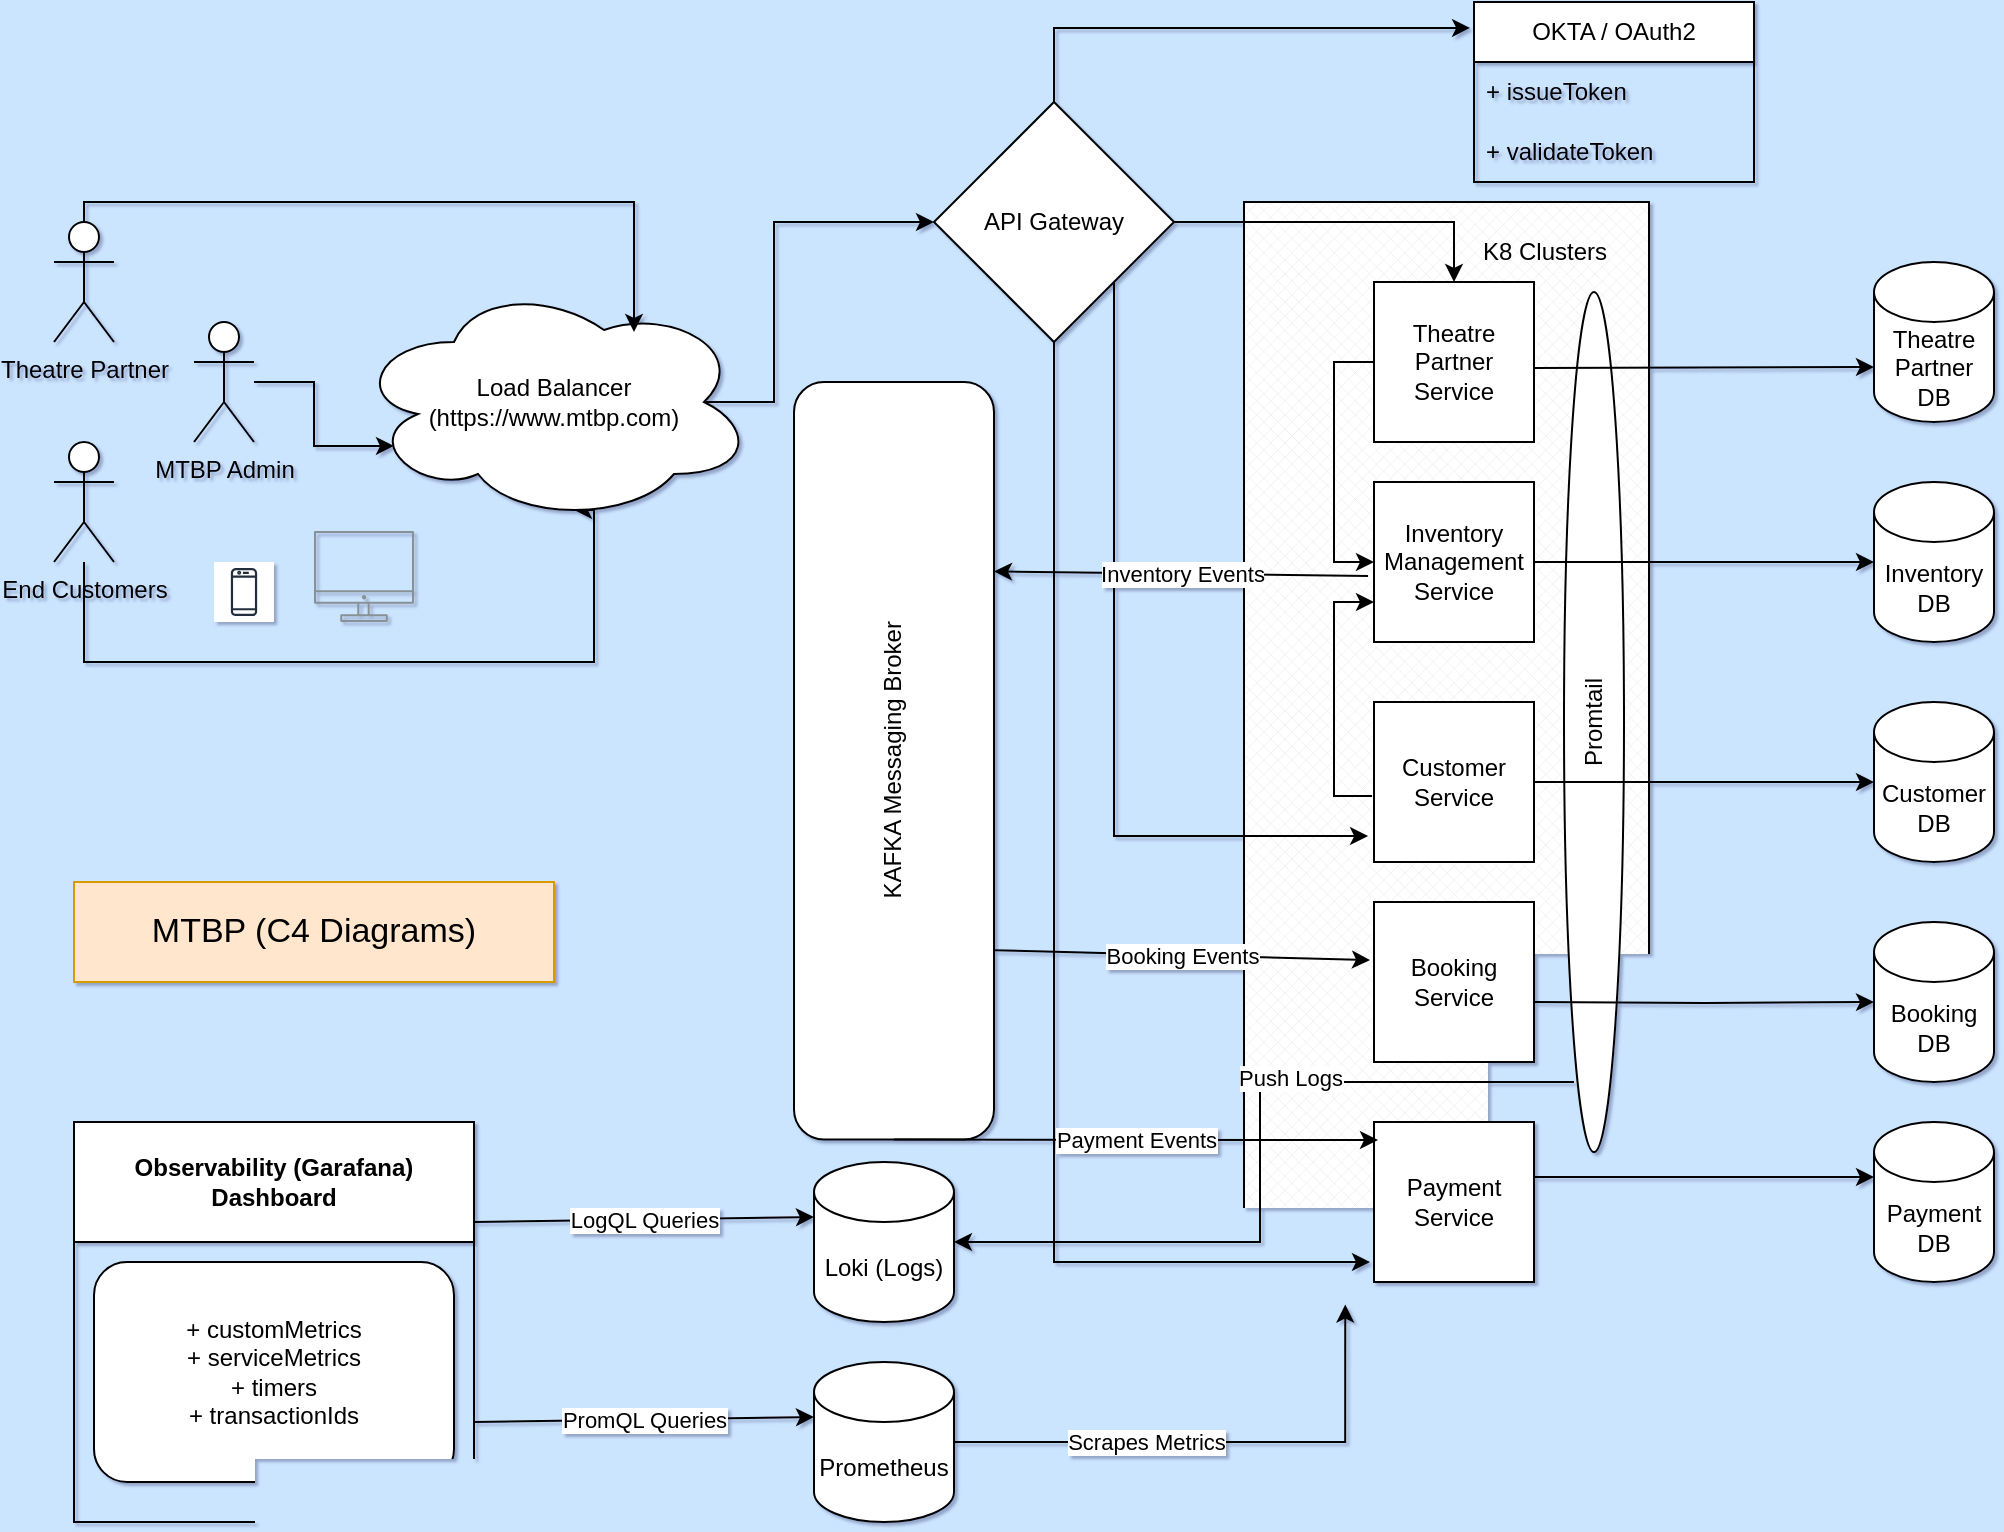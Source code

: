 <mxfile version="28.2.5">
  <diagram name="Page-1" id="yCBKYaUJWDn6f53kFqqb">
    <mxGraphModel dx="1183" dy="1863" grid="1" gridSize="10" guides="1" tooltips="1" connect="1" arrows="1" fold="1" page="1" pageScale="1" pageWidth="850" pageHeight="1100" background="#CCE5FF" math="0" shadow="1">
      <root>
        <mxCell id="0" />
        <mxCell id="1" parent="0" />
        <mxCell id="WtgfUQuhIOFnasMFCNpU-2" value="" style="verticalLabelPosition=bottom;verticalAlign=top;html=1;shape=mxgraph.basic.patternFillRect;fillStyle=diagGrid;step=5;fillStrokeWidth=0.2;fillStrokeColor=#dddddd;rotation=-90;" vertex="1" parent="1">
          <mxGeometry x="450.63" y="204.38" width="551.25" height="202.5" as="geometry" />
        </mxCell>
        <mxCell id="Q69FnzAZ6aBtYkdbK8p3-1" value="Theatre Partner" style="shape=umlActor;verticalLabelPosition=bottom;verticalAlign=top;html=1;outlineConnect=0;" parent="1" vertex="1">
          <mxGeometry x="30" y="40" width="30" height="60" as="geometry" />
        </mxCell>
        <mxCell id="Q69FnzAZ6aBtYkdbK8p3-14" style="edgeStyle=orthogonalEdgeStyle;rounded=0;orthogonalLoop=1;jettySize=auto;html=1;entryX=0.55;entryY=0.95;entryDx=0;entryDy=0;entryPerimeter=0;" parent="1" source="Q69FnzAZ6aBtYkdbK8p3-2" target="Q69FnzAZ6aBtYkdbK8p3-9" edge="1">
          <mxGeometry relative="1" as="geometry">
            <mxPoint x="270" y="210" as="targetPoint" />
            <Array as="points">
              <mxPoint x="45" y="260" />
              <mxPoint x="300" y="260" />
            </Array>
          </mxGeometry>
        </mxCell>
        <mxCell id="Q69FnzAZ6aBtYkdbK8p3-2" value="End Customers" style="shape=umlActor;verticalLabelPosition=bottom;verticalAlign=top;html=1;outlineConnect=0;" parent="1" vertex="1">
          <mxGeometry x="30" y="150" width="30" height="60" as="geometry" />
        </mxCell>
        <mxCell id="Q69FnzAZ6aBtYkdbK8p3-12" style="edgeStyle=orthogonalEdgeStyle;rounded=0;orthogonalLoop=1;jettySize=auto;html=1;entryX=0.1;entryY=0.683;entryDx=0;entryDy=0;entryPerimeter=0;" parent="1" source="Q69FnzAZ6aBtYkdbK8p3-7" target="Q69FnzAZ6aBtYkdbK8p3-9" edge="1">
          <mxGeometry relative="1" as="geometry">
            <Array as="points">
              <mxPoint x="160" y="120" />
              <mxPoint x="160" y="152" />
            </Array>
          </mxGeometry>
        </mxCell>
        <mxCell id="Q69FnzAZ6aBtYkdbK8p3-7" value="MTBP Admin" style="shape=umlActor;verticalLabelPosition=bottom;verticalAlign=top;html=1;outlineConnect=0;" parent="1" vertex="1">
          <mxGeometry x="100" y="90" width="30" height="60" as="geometry" />
        </mxCell>
        <mxCell id="Q69FnzAZ6aBtYkdbK8p3-16" value="" style="edgeStyle=orthogonalEdgeStyle;rounded=0;orthogonalLoop=1;jettySize=auto;html=1;exitX=0.875;exitY=0.5;exitDx=0;exitDy=0;exitPerimeter=0;entryX=0;entryY=0.5;entryDx=0;entryDy=0;" parent="1" source="Q69FnzAZ6aBtYkdbK8p3-9" target="Q69FnzAZ6aBtYkdbK8p3-10" edge="1">
          <mxGeometry relative="1" as="geometry">
            <Array as="points">
              <mxPoint x="390" y="130" />
              <mxPoint x="390" y="40" />
            </Array>
          </mxGeometry>
        </mxCell>
        <mxCell id="Q69FnzAZ6aBtYkdbK8p3-9" value="Load Balancer&lt;br&gt;(https://www.mtbp.com)" style="ellipse;shape=cloud;whiteSpace=wrap;html=1;" parent="1" vertex="1">
          <mxGeometry x="180" y="70" width="200" height="120" as="geometry" />
        </mxCell>
        <mxCell id="Q69FnzAZ6aBtYkdbK8p3-63" style="edgeStyle=orthogonalEdgeStyle;rounded=0;orthogonalLoop=1;jettySize=auto;html=1;exitX=1;exitY=0.5;exitDx=0;exitDy=0;entryX=0.5;entryY=0;entryDx=0;entryDy=0;" parent="1" source="Q69FnzAZ6aBtYkdbK8p3-10" target="Q69FnzAZ6aBtYkdbK8p3-17" edge="1">
          <mxGeometry relative="1" as="geometry">
            <Array as="points">
              <mxPoint x="730" y="40" />
            </Array>
            <mxPoint x="730" y="60" as="targetPoint" />
          </mxGeometry>
        </mxCell>
        <mxCell id="13fjL6vr4duW2t4h_kx2-12" style="edgeStyle=orthogonalEdgeStyle;rounded=0;orthogonalLoop=1;jettySize=auto;html=1;exitX=0.5;exitY=1;exitDx=0;exitDy=0;entryX=-0.025;entryY=0.863;entryDx=0;entryDy=0;entryPerimeter=0;" parent="1" source="Q69FnzAZ6aBtYkdbK8p3-10" target="Q69FnzAZ6aBtYkdbK8p3-21" edge="1">
          <mxGeometry relative="1" as="geometry">
            <mxPoint x="600" y="560" as="targetPoint" />
            <Array as="points">
              <mxPoint x="530" y="560" />
            </Array>
          </mxGeometry>
        </mxCell>
        <mxCell id="13fjL6vr4duW2t4h_kx2-13" style="edgeStyle=orthogonalEdgeStyle;rounded=0;orthogonalLoop=1;jettySize=auto;html=1;exitX=1;exitY=1;exitDx=0;exitDy=0;entryX=-0.037;entryY=0.838;entryDx=0;entryDy=0;entryPerimeter=0;" parent="1" source="Q69FnzAZ6aBtYkdbK8p3-10" target="Q69FnzAZ6aBtYkdbK8p3-18" edge="1">
          <mxGeometry relative="1" as="geometry">
            <mxPoint x="600" y="360" as="targetPoint" />
            <Array as="points">
              <mxPoint x="560" y="347" />
            </Array>
          </mxGeometry>
        </mxCell>
        <mxCell id="Q69FnzAZ6aBtYkdbK8p3-10" value="API Gateway" style="rhombus;whiteSpace=wrap;html=1;" parent="1" vertex="1">
          <mxGeometry x="470" y="-20" width="120" height="120" as="geometry" />
        </mxCell>
        <mxCell id="Q69FnzAZ6aBtYkdbK8p3-13" style="edgeStyle=orthogonalEdgeStyle;rounded=0;orthogonalLoop=1;jettySize=auto;html=1;entryX=0.7;entryY=0.208;entryDx=0;entryDy=0;entryPerimeter=0;" parent="1" source="Q69FnzAZ6aBtYkdbK8p3-1" target="Q69FnzAZ6aBtYkdbK8p3-9" edge="1">
          <mxGeometry relative="1" as="geometry">
            <mxPoint x="300" y="60" as="targetPoint" />
            <Array as="points">
              <mxPoint x="45" y="30" />
              <mxPoint x="320" y="30" />
            </Array>
          </mxGeometry>
        </mxCell>
        <mxCell id="Q69FnzAZ6aBtYkdbK8p3-67" style="edgeStyle=orthogonalEdgeStyle;rounded=0;orthogonalLoop=1;jettySize=auto;html=1;entryX=0;entryY=0.5;entryDx=0;entryDy=0;exitX=0;exitY=0.5;exitDx=0;exitDy=0;" parent="1" source="Q69FnzAZ6aBtYkdbK8p3-17" target="Q69FnzAZ6aBtYkdbK8p3-19" edge="1">
          <mxGeometry relative="1" as="geometry">
            <mxPoint x="610" y="220" as="targetPoint" />
          </mxGeometry>
        </mxCell>
        <mxCell id="Q69FnzAZ6aBtYkdbK8p3-17" value="Theatre Partner Service" style="whiteSpace=wrap;html=1;aspect=fixed;" parent="1" vertex="1">
          <mxGeometry x="690" y="70" width="80" height="80" as="geometry" />
        </mxCell>
        <mxCell id="Q69FnzAZ6aBtYkdbK8p3-68" style="edgeStyle=orthogonalEdgeStyle;rounded=0;orthogonalLoop=1;jettySize=auto;html=1;entryX=0;entryY=0.75;entryDx=0;entryDy=0;exitX=-0.012;exitY=0.588;exitDx=0;exitDy=0;exitPerimeter=0;" parent="1" source="Q69FnzAZ6aBtYkdbK8p3-18" target="Q69FnzAZ6aBtYkdbK8p3-19" edge="1">
          <mxGeometry relative="1" as="geometry" />
        </mxCell>
        <mxCell id="Q69FnzAZ6aBtYkdbK8p3-18" value="Customer Service" style="whiteSpace=wrap;html=1;aspect=fixed;" parent="1" vertex="1">
          <mxGeometry x="690" y="280" width="80" height="80" as="geometry" />
        </mxCell>
        <mxCell id="Q69FnzAZ6aBtYkdbK8p3-19" value="Inventory Management Service" style="whiteSpace=wrap;html=1;aspect=fixed;" parent="1" vertex="1">
          <mxGeometry x="690" y="170" width="80" height="80" as="geometry" />
        </mxCell>
        <mxCell id="Q69FnzAZ6aBtYkdbK8p3-20" value="Booking Service" style="whiteSpace=wrap;html=1;aspect=fixed;" parent="1" vertex="1">
          <mxGeometry x="690" y="380" width="80" height="80" as="geometry" />
        </mxCell>
        <mxCell id="Q69FnzAZ6aBtYkdbK8p3-21" value="Payment Service" style="whiteSpace=wrap;html=1;aspect=fixed;" parent="1" vertex="1">
          <mxGeometry x="690" y="490" width="80" height="80" as="geometry" />
        </mxCell>
        <mxCell id="Q69FnzAZ6aBtYkdbK8p3-22" value="Theatre Partner DB" style="shape=cylinder3;whiteSpace=wrap;html=1;boundedLbl=1;backgroundOutline=1;size=15;" parent="1" vertex="1">
          <mxGeometry x="940" y="60" width="60" height="80" as="geometry" />
        </mxCell>
        <mxCell id="Q69FnzAZ6aBtYkdbK8p3-23" value="Customer DB" style="shape=cylinder3;whiteSpace=wrap;html=1;boundedLbl=1;backgroundOutline=1;size=15;" parent="1" vertex="1">
          <mxGeometry x="940" y="280" width="60" height="80" as="geometry" />
        </mxCell>
        <mxCell id="Q69FnzAZ6aBtYkdbK8p3-24" value="Inventory DB" style="shape=cylinder3;whiteSpace=wrap;html=1;boundedLbl=1;backgroundOutline=1;size=15;" parent="1" vertex="1">
          <mxGeometry x="940" y="170" width="60" height="80" as="geometry" />
        </mxCell>
        <mxCell id="Q69FnzAZ6aBtYkdbK8p3-25" value="Booking DB" style="shape=cylinder3;whiteSpace=wrap;html=1;boundedLbl=1;backgroundOutline=1;size=15;" parent="1" vertex="1">
          <mxGeometry x="940" y="390" width="60" height="80" as="geometry" />
        </mxCell>
        <mxCell id="Q69FnzAZ6aBtYkdbK8p3-26" value="Payment DB" style="shape=cylinder3;whiteSpace=wrap;html=1;boundedLbl=1;backgroundOutline=1;size=15;" parent="1" vertex="1">
          <mxGeometry x="940" y="490" width="60" height="80" as="geometry" />
        </mxCell>
        <mxCell id="Q69FnzAZ6aBtYkdbK8p3-41" style="edgeStyle=orthogonalEdgeStyle;rounded=0;orthogonalLoop=1;jettySize=auto;html=1;entryX=0;entryY=0;entryDx=0;entryDy=27.5;entryPerimeter=0;" parent="1" source="Q69FnzAZ6aBtYkdbK8p3-21" target="Q69FnzAZ6aBtYkdbK8p3-26" edge="1">
          <mxGeometry relative="1" as="geometry">
            <Array as="points">
              <mxPoint x="840" y="518" />
            </Array>
          </mxGeometry>
        </mxCell>
        <mxCell id="Q69FnzAZ6aBtYkdbK8p3-44" value="KAFKA Messaging Broker" style="rounded=1;whiteSpace=wrap;html=1;rotation=-90;" parent="1" vertex="1">
          <mxGeometry x="260.63" y="259.38" width="378.75" height="100" as="geometry" />
        </mxCell>
        <mxCell id="13fjL6vr4duW2t4h_kx2-1" value="" style="endArrow=classic;html=1;rounded=0;exitX=0.25;exitY=1;exitDx=0;exitDy=0;entryX=-0.025;entryY=0.363;entryDx=0;entryDy=0;entryPerimeter=0;" parent="1" source="Q69FnzAZ6aBtYkdbK8p3-44" target="Q69FnzAZ6aBtYkdbK8p3-20" edge="1">
          <mxGeometry relative="1" as="geometry">
            <mxPoint x="520" y="430" as="sourcePoint" />
            <mxPoint x="620" y="430" as="targetPoint" />
          </mxGeometry>
        </mxCell>
        <mxCell id="13fjL6vr4duW2t4h_kx2-2" value="Booking Events" style="edgeLabel;resizable=0;html=1;;align=center;verticalAlign=middle;" parent="13fjL6vr4duW2t4h_kx2-1" connectable="0" vertex="1">
          <mxGeometry relative="1" as="geometry" />
        </mxCell>
        <mxCell id="13fjL6vr4duW2t4h_kx2-3" value="" style="endArrow=classic;html=1;rounded=0;entryX=0.025;entryY=0.113;entryDx=0;entryDy=0;entryPerimeter=0;exitX=0;exitY=0.5;exitDx=0;exitDy=0;" parent="1" source="Q69FnzAZ6aBtYkdbK8p3-44" target="Q69FnzAZ6aBtYkdbK8p3-21" edge="1">
          <mxGeometry relative="1" as="geometry">
            <mxPoint x="440" y="480" as="sourcePoint" />
            <mxPoint x="610" y="520" as="targetPoint" />
          </mxGeometry>
        </mxCell>
        <mxCell id="13fjL6vr4duW2t4h_kx2-4" value="Payment Events" style="edgeLabel;resizable=0;html=1;;align=center;verticalAlign=middle;" parent="13fjL6vr4duW2t4h_kx2-3" connectable="0" vertex="1">
          <mxGeometry relative="1" as="geometry" />
        </mxCell>
        <mxCell id="13fjL6vr4duW2t4h_kx2-5" value="OKTA / OAuth2" style="swimlane;fontStyle=0;childLayout=stackLayout;horizontal=1;startSize=30;horizontalStack=0;resizeParent=1;resizeParentMax=0;resizeLast=0;collapsible=1;marginBottom=0;whiteSpace=wrap;html=1;" parent="1" vertex="1">
          <mxGeometry x="740" y="-70" width="140" height="90" as="geometry">
            <mxRectangle x="740" y="-70" width="120" height="30" as="alternateBounds" />
          </mxGeometry>
        </mxCell>
        <mxCell id="13fjL6vr4duW2t4h_kx2-6" value="+ issueToken" style="text;strokeColor=none;fillColor=none;align=left;verticalAlign=middle;spacingLeft=4;spacingRight=4;overflow=hidden;points=[[0,0.5],[1,0.5]];portConstraint=eastwest;rotatable=0;whiteSpace=wrap;html=1;" parent="13fjL6vr4duW2t4h_kx2-5" vertex="1">
          <mxGeometry y="30" width="140" height="30" as="geometry" />
        </mxCell>
        <mxCell id="13fjL6vr4duW2t4h_kx2-7" value="+ validateToken" style="text;strokeColor=none;fillColor=none;align=left;verticalAlign=middle;spacingLeft=4;spacingRight=4;overflow=hidden;points=[[0,0.5],[1,0.5]];portConstraint=eastwest;rotatable=0;whiteSpace=wrap;html=1;" parent="13fjL6vr4duW2t4h_kx2-5" vertex="1">
          <mxGeometry y="60" width="140" height="30" as="geometry" />
        </mxCell>
        <mxCell id="13fjL6vr4duW2t4h_kx2-9" style="edgeStyle=orthogonalEdgeStyle;rounded=0;orthogonalLoop=1;jettySize=auto;html=1;entryX=-0.014;entryY=0.144;entryDx=0;entryDy=0;entryPerimeter=0;exitX=0.5;exitY=0;exitDx=0;exitDy=0;" parent="1" source="Q69FnzAZ6aBtYkdbK8p3-10" target="13fjL6vr4duW2t4h_kx2-5" edge="1">
          <mxGeometry relative="1" as="geometry" />
        </mxCell>
        <mxCell id="13fjL6vr4duW2t4h_kx2-10" value="" style="endArrow=classic;html=1;rounded=0;entryX=0.75;entryY=1;entryDx=0;entryDy=0;exitX=-0.037;exitY=0.588;exitDx=0;exitDy=0;exitPerimeter=0;" parent="1" source="Q69FnzAZ6aBtYkdbK8p3-19" target="Q69FnzAZ6aBtYkdbK8p3-44" edge="1">
          <mxGeometry relative="1" as="geometry">
            <mxPoint x="430" y="260" as="sourcePoint" />
            <mxPoint x="530" y="260" as="targetPoint" />
          </mxGeometry>
        </mxCell>
        <mxCell id="13fjL6vr4duW2t4h_kx2-11" value="Inventory Events" style="edgeLabel;resizable=0;html=1;;align=center;verticalAlign=middle;" parent="13fjL6vr4duW2t4h_kx2-10" connectable="0" vertex="1">
          <mxGeometry relative="1" as="geometry" />
        </mxCell>
        <mxCell id="13fjL6vr4duW2t4h_kx2-14" value="&lt;font style=&quot;font-size: 17px;&quot;&gt;MTBP (C4 Diagrams)&lt;/font&gt;" style="text;html=1;align=center;verticalAlign=middle;whiteSpace=wrap;rounded=0;fillColor=#ffe6cc;strokeColor=#d79b00;" parent="1" vertex="1">
          <mxGeometry x="40" y="370" width="240" height="50" as="geometry" />
        </mxCell>
        <mxCell id="WtgfUQuhIOFnasMFCNpU-3" value="Loki (Logs)" style="shape=cylinder3;whiteSpace=wrap;html=1;boundedLbl=1;backgroundOutline=1;size=15;" vertex="1" parent="1">
          <mxGeometry x="410" y="510" width="70" height="80" as="geometry" />
        </mxCell>
        <mxCell id="WtgfUQuhIOFnasMFCNpU-4" value="Prometheus" style="shape=cylinder3;whiteSpace=wrap;html=1;boundedLbl=1;backgroundOutline=1;size=15;" vertex="1" parent="1">
          <mxGeometry x="410" y="610" width="70" height="80" as="geometry" />
        </mxCell>
        <mxCell id="WtgfUQuhIOFnasMFCNpU-5" value="Observability (Garafana) Dashboard" style="swimlane;whiteSpace=wrap;html=1;startSize=60;" vertex="1" parent="1">
          <mxGeometry x="40" y="490" width="200" height="200" as="geometry" />
        </mxCell>
        <mxCell id="WtgfUQuhIOFnasMFCNpU-6" value="+ customMetrics&lt;div&gt;+ serviceMetrics&lt;/div&gt;&lt;div&gt;&lt;span style=&quot;background-color: transparent; color: light-dark(rgb(0, 0, 0), rgb(255, 255, 255));&quot;&gt;+ timers&lt;/span&gt;&lt;/div&gt;&lt;div&gt;+ transactionIds&lt;/div&gt;" style="rounded=1;whiteSpace=wrap;html=1;" vertex="1" parent="WtgfUQuhIOFnasMFCNpU-5">
          <mxGeometry x="10" y="70" width="180" height="110" as="geometry" />
        </mxCell>
        <mxCell id="WtgfUQuhIOFnasMFCNpU-9" value="" style="endArrow=classic;html=1;rounded=0;exitX=1;exitY=0.75;exitDx=0;exitDy=0;entryX=0;entryY=0;entryDx=0;entryDy=27.5;entryPerimeter=0;" edge="1" parent="1" source="WtgfUQuhIOFnasMFCNpU-5" target="WtgfUQuhIOFnasMFCNpU-4">
          <mxGeometry relative="1" as="geometry">
            <mxPoint x="240" y="600" as="sourcePoint" />
            <mxPoint x="340" y="600" as="targetPoint" />
          </mxGeometry>
        </mxCell>
        <mxCell id="WtgfUQuhIOFnasMFCNpU-10" value="PromQL Queries" style="edgeLabel;resizable=0;html=1;;align=center;verticalAlign=middle;" connectable="0" vertex="1" parent="WtgfUQuhIOFnasMFCNpU-9">
          <mxGeometry relative="1" as="geometry" />
        </mxCell>
        <mxCell id="WtgfUQuhIOFnasMFCNpU-11" value="" style="endArrow=classic;html=1;rounded=0;exitX=1;exitY=0.25;exitDx=0;exitDy=0;entryX=0;entryY=0;entryDx=0;entryDy=27.5;entryPerimeter=0;" edge="1" parent="1" source="WtgfUQuhIOFnasMFCNpU-5" target="WtgfUQuhIOFnasMFCNpU-3">
          <mxGeometry relative="1" as="geometry">
            <mxPoint x="260" y="540" as="sourcePoint" />
            <mxPoint x="360" y="540" as="targetPoint" />
          </mxGeometry>
        </mxCell>
        <mxCell id="WtgfUQuhIOFnasMFCNpU-12" value="LogQL Queries" style="edgeLabel;resizable=0;html=1;;align=center;verticalAlign=middle;" connectable="0" vertex="1" parent="WtgfUQuhIOFnasMFCNpU-11">
          <mxGeometry relative="1" as="geometry" />
        </mxCell>
        <mxCell id="WtgfUQuhIOFnasMFCNpU-13" style="edgeStyle=orthogonalEdgeStyle;rounded=0;orthogonalLoop=1;jettySize=auto;html=1;entryX=0;entryY=0.25;entryDx=0;entryDy=0;entryPerimeter=0;" edge="1" parent="1" source="WtgfUQuhIOFnasMFCNpU-4" target="WtgfUQuhIOFnasMFCNpU-2">
          <mxGeometry relative="1" as="geometry" />
        </mxCell>
        <mxCell id="WtgfUQuhIOFnasMFCNpU-14" value="Scrapes Metrics" style="edgeLabel;html=1;align=center;verticalAlign=middle;resizable=0;points=[];" vertex="1" connectable="0" parent="WtgfUQuhIOFnasMFCNpU-13">
          <mxGeometry x="-0.274" relative="1" as="geometry">
            <mxPoint as="offset" />
          </mxGeometry>
        </mxCell>
        <mxCell id="WtgfUQuhIOFnasMFCNpU-16" value="Promtail" style="ellipse;whiteSpace=wrap;html=1;rotation=-90;" vertex="1" parent="1">
          <mxGeometry x="585" y="275" width="430" height="30" as="geometry" />
        </mxCell>
        <mxCell id="Q69FnzAZ6aBtYkdbK8p3-37" style="edgeStyle=orthogonalEdgeStyle;rounded=0;orthogonalLoop=1;jettySize=auto;html=1;entryX=0;entryY=0.5;entryDx=0;entryDy=0;entryPerimeter=0;exitX=1;exitY=0.5;exitDx=0;exitDy=0;" parent="1" source="Q69FnzAZ6aBtYkdbK8p3-19" target="Q69FnzAZ6aBtYkdbK8p3-24" edge="1">
          <mxGeometry relative="1" as="geometry">
            <mxPoint x="820" y="220" as="targetPoint" />
            <Array as="points">
              <mxPoint x="820" y="210" />
              <mxPoint x="820" y="210" />
            </Array>
            <mxPoint x="840" y="260" as="sourcePoint" />
          </mxGeometry>
        </mxCell>
        <mxCell id="Q69FnzAZ6aBtYkdbK8p3-66" value="" style="edgeStyle=orthogonalEdgeStyle;rounded=0;orthogonalLoop=1;jettySize=auto;html=1;entryX=0;entryY=0;entryDx=0;entryDy=52.5;entryPerimeter=0;" parent="1" target="Q69FnzAZ6aBtYkdbK8p3-22" edge="1">
          <mxGeometry relative="1" as="geometry">
            <mxPoint x="770" y="113" as="sourcePoint" />
            <mxPoint x="810" y="110" as="targetPoint" />
            <Array as="points">
              <mxPoint x="770" y="113" />
              <mxPoint x="800" y="113" />
            </Array>
          </mxGeometry>
        </mxCell>
        <mxCell id="Q69FnzAZ6aBtYkdbK8p3-65" value="" style="edgeStyle=orthogonalEdgeStyle;rounded=0;orthogonalLoop=1;jettySize=auto;html=1;" parent="1" source="Q69FnzAZ6aBtYkdbK8p3-18" target="Q69FnzAZ6aBtYkdbK8p3-23" edge="1">
          <mxGeometry relative="1" as="geometry" />
        </mxCell>
        <mxCell id="Q69FnzAZ6aBtYkdbK8p3-39" style="edgeStyle=orthogonalEdgeStyle;rounded=0;orthogonalLoop=1;jettySize=auto;html=1;entryX=0;entryY=0.5;entryDx=0;entryDy=0;entryPerimeter=0;" parent="1" edge="1" target="Q69FnzAZ6aBtYkdbK8p3-25">
          <mxGeometry relative="1" as="geometry">
            <mxPoint x="930" y="429.5" as="targetPoint" />
            <Array as="points" />
            <mxPoint x="770" y="430" as="sourcePoint" />
          </mxGeometry>
        </mxCell>
        <mxCell id="WtgfUQuhIOFnasMFCNpU-19" style="edgeStyle=orthogonalEdgeStyle;rounded=0;orthogonalLoop=1;jettySize=auto;html=1;entryX=1;entryY=0.5;entryDx=0;entryDy=0;entryPerimeter=0;" edge="1" parent="1" target="WtgfUQuhIOFnasMFCNpU-3">
          <mxGeometry relative="1" as="geometry">
            <mxPoint x="790" y="470" as="sourcePoint" />
            <Array as="points">
              <mxPoint x="790" y="470" />
              <mxPoint x="633" y="470" />
              <mxPoint x="633" y="550" />
            </Array>
          </mxGeometry>
        </mxCell>
        <mxCell id="WtgfUQuhIOFnasMFCNpU-21" value="Push Logs" style="edgeLabel;html=1;align=center;verticalAlign=middle;resizable=0;points=[];" vertex="1" connectable="0" parent="WtgfUQuhIOFnasMFCNpU-19">
          <mxGeometry x="-0.272" y="-2" relative="1" as="geometry">
            <mxPoint as="offset" />
          </mxGeometry>
        </mxCell>
        <mxCell id="WtgfUQuhIOFnasMFCNpU-22" value="" style="sketch=0;outlineConnect=0;fontColor=#232F3E;gradientColor=none;strokeColor=#232F3E;fillColor=#ffffff;dashed=0;verticalLabelPosition=bottom;verticalAlign=top;align=center;html=1;fontSize=12;fontStyle=0;aspect=fixed;shape=mxgraph.aws4.resourceIcon;resIcon=mxgraph.aws4.mobile_client;" vertex="1" parent="1">
          <mxGeometry x="110" y="210" width="30" height="30" as="geometry" />
        </mxCell>
        <mxCell id="WtgfUQuhIOFnasMFCNpU-31" value="" style="sketch=0;outlineConnect=0;gradientColor=none;fontColor=#545B64;strokeColor=none;fillColor=#879196;dashed=0;verticalLabelPosition=bottom;verticalAlign=top;align=center;html=1;fontSize=12;fontStyle=0;aspect=fixed;shape=mxgraph.aws4.illustration_desktop;pointerEvents=1" vertex="1" parent="1">
          <mxGeometry x="160" y="194.5" width="50" height="45.5" as="geometry" />
        </mxCell>
        <mxCell id="WtgfUQuhIOFnasMFCNpU-33" value="K8 Clusters" style="text;html=1;align=center;verticalAlign=middle;resizable=0;points=[];autosize=1;strokeColor=none;fillColor=none;" vertex="1" parent="1">
          <mxGeometry x="730" y="40" width="90" height="30" as="geometry" />
        </mxCell>
      </root>
    </mxGraphModel>
  </diagram>
</mxfile>

